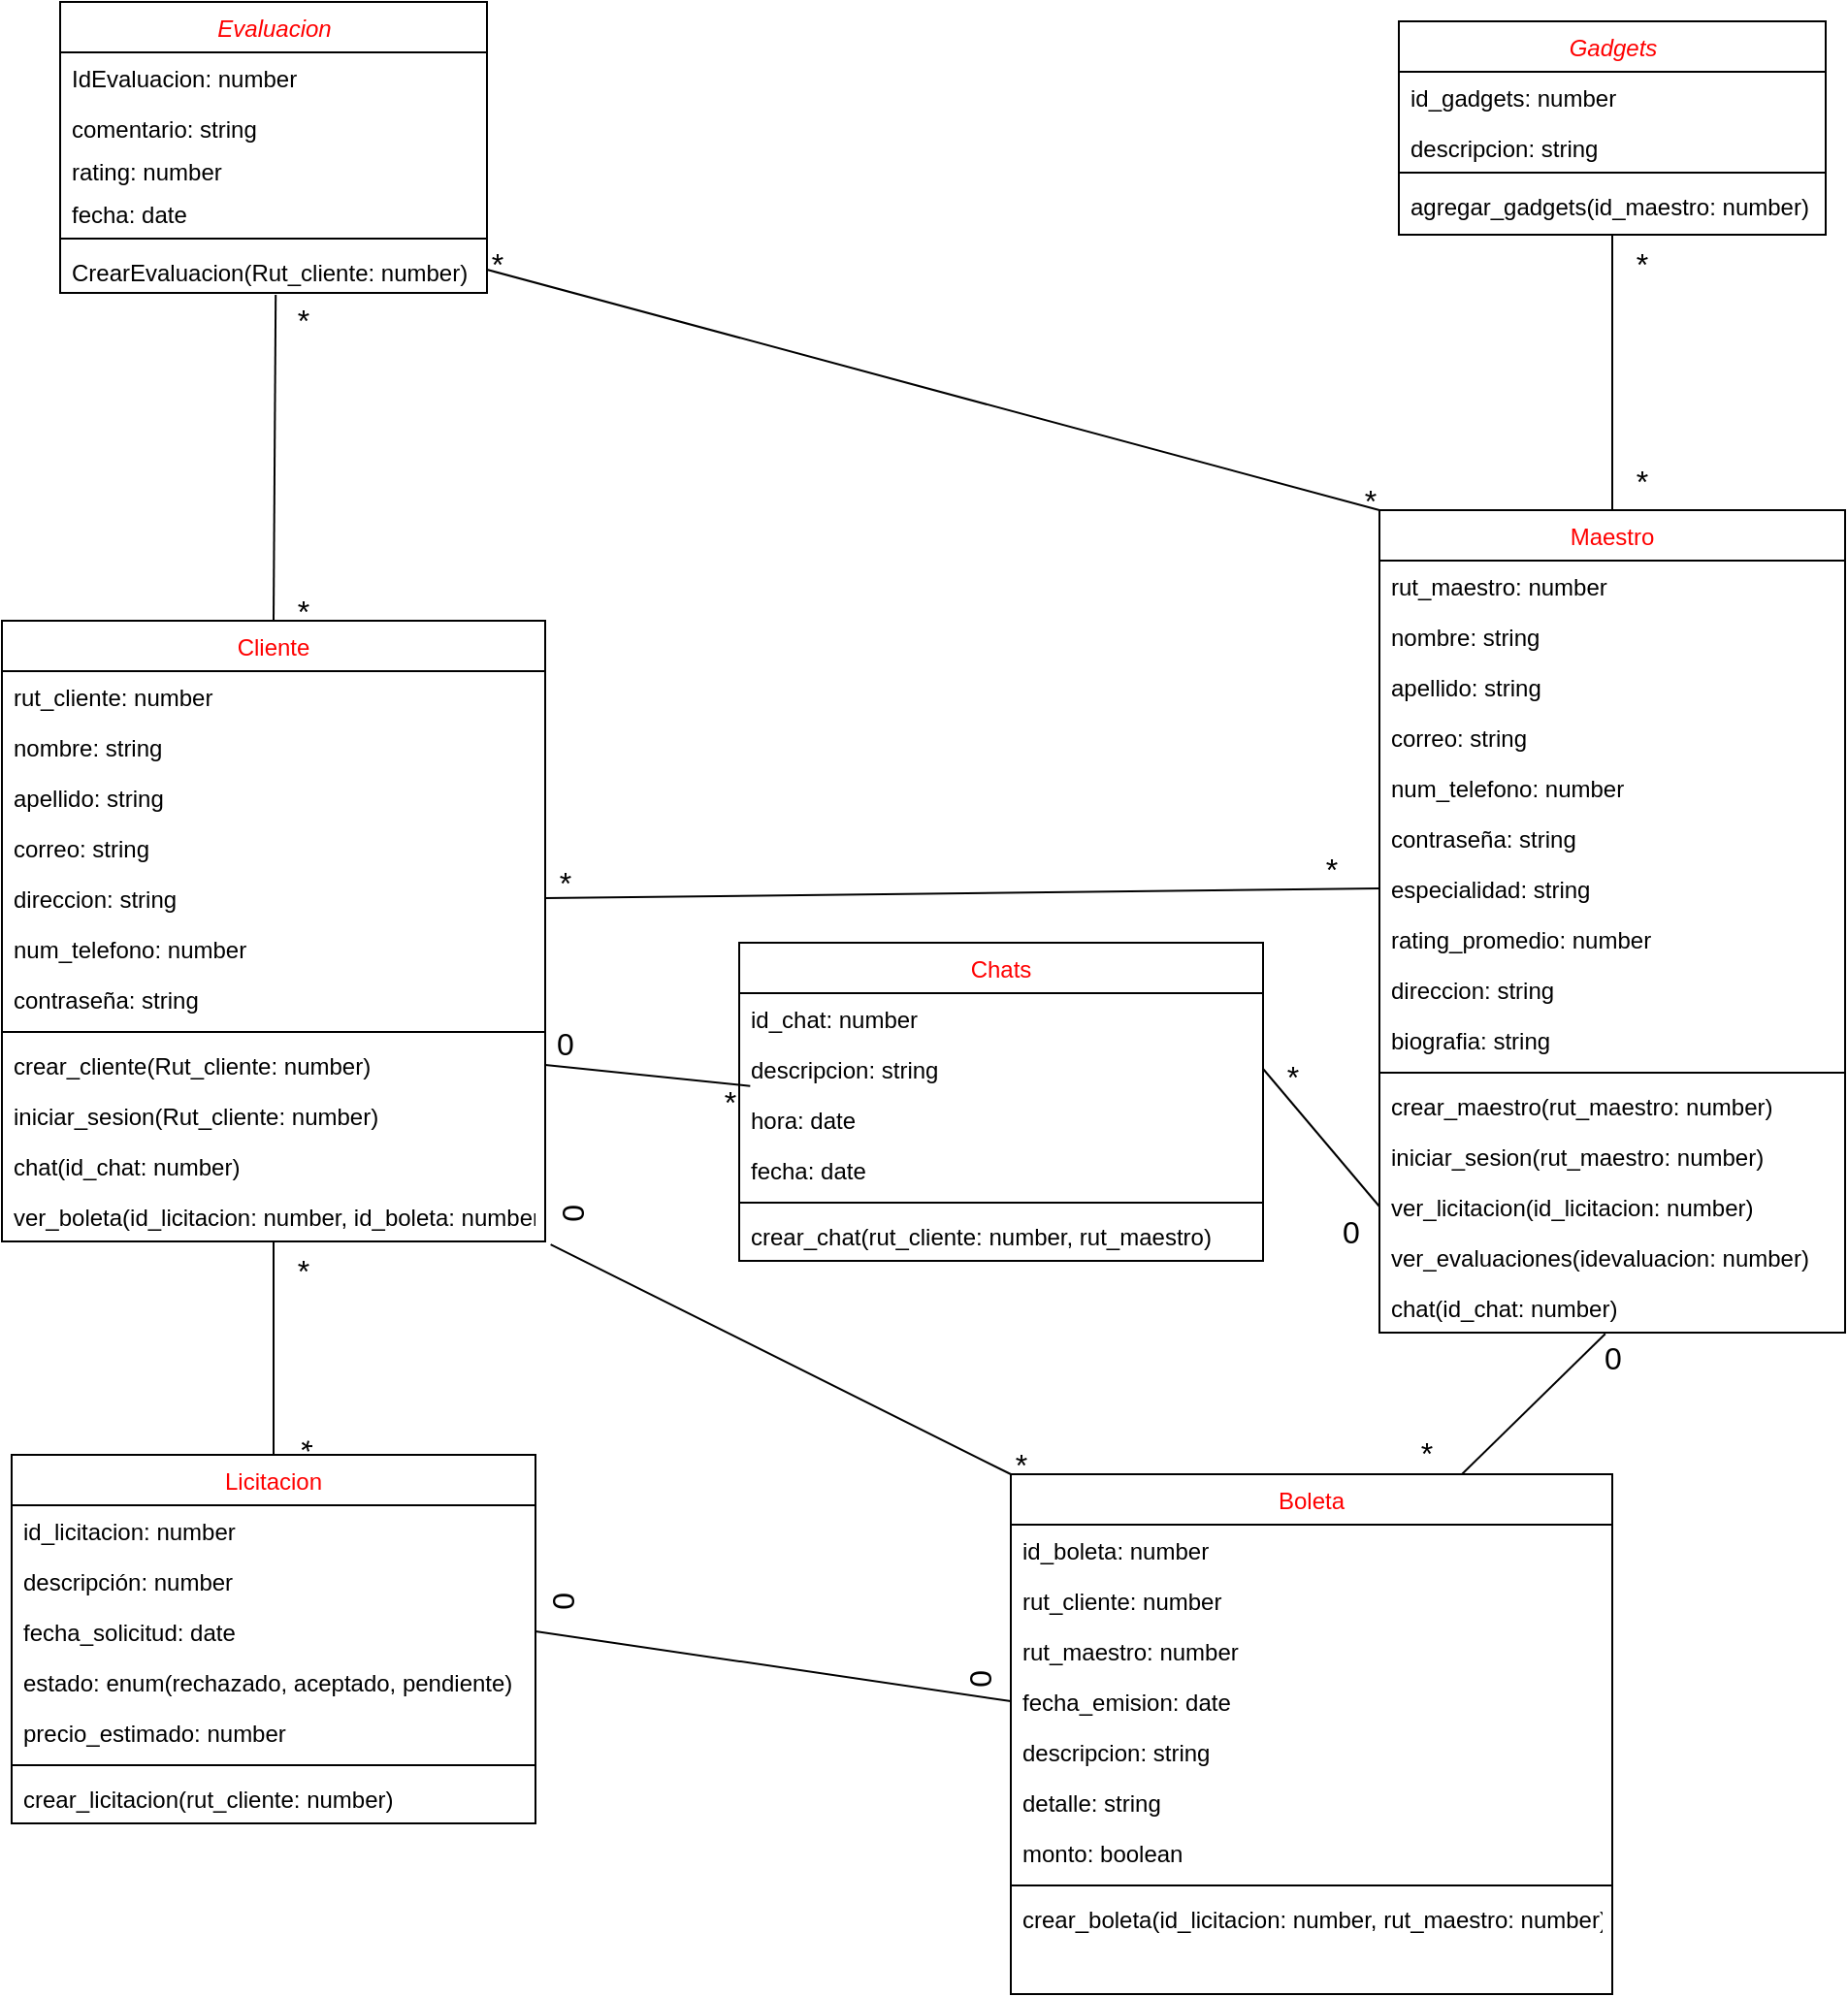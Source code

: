 <mxfile version="21.7.4" type="device">
  <diagram id="C5RBs43oDa-KdzZeNtuy" name="Page-1">
    <mxGraphModel dx="1639" dy="949" grid="1" gridSize="10" guides="1" tooltips="1" connect="1" arrows="1" fold="1" page="1" pageScale="1" pageWidth="827" pageHeight="1169" math="0" shadow="0">
      <root>
        <mxCell id="WIyWlLk6GJQsqaUBKTNV-0" />
        <mxCell id="WIyWlLk6GJQsqaUBKTNV-1" parent="WIyWlLk6GJQsqaUBKTNV-0" />
        <mxCell id="zkfFHV4jXpPFQw0GAbJ--0" value="Evaluacion&lt;br&gt;" style="swimlane;fontStyle=2;align=center;verticalAlign=top;childLayout=stackLayout;horizontal=1;startSize=26;horizontalStack=0;resizeParent=1;resizeLast=0;collapsible=1;marginBottom=0;rounded=0;shadow=0;strokeWidth=1;html=1;fontColor=#ff0000;" parent="WIyWlLk6GJQsqaUBKTNV-1" vertex="1">
          <mxGeometry x="40" y="81" width="220" height="150" as="geometry">
            <mxRectangle x="230" y="140" width="160" height="26" as="alternateBounds" />
          </mxGeometry>
        </mxCell>
        <mxCell id="zkfFHV4jXpPFQw0GAbJ--1" value="IdEvaluacion: number" style="text;align=left;verticalAlign=top;spacingLeft=4;spacingRight=4;overflow=hidden;rotatable=0;points=[[0,0.5],[1,0.5]];portConstraint=eastwest;" parent="zkfFHV4jXpPFQw0GAbJ--0" vertex="1">
          <mxGeometry y="26" width="220" height="26" as="geometry" />
        </mxCell>
        <mxCell id="ThXT2FyjPFN5LzGPzCve-0" value="comentario: string" style="text;align=left;verticalAlign=top;spacingLeft=4;spacingRight=4;overflow=hidden;rotatable=0;points=[[0,0.5],[1,0.5]];portConstraint=eastwest;rounded=0;shadow=0;html=0;" vertex="1" parent="zkfFHV4jXpPFQw0GAbJ--0">
          <mxGeometry y="52" width="220" height="22" as="geometry" />
        </mxCell>
        <mxCell id="ThXT2FyjPFN5LzGPzCve-1" value="rating: number" style="text;align=left;verticalAlign=top;spacingLeft=4;spacingRight=4;overflow=hidden;rotatable=0;points=[[0,0.5],[1,0.5]];portConstraint=eastwest;rounded=0;shadow=0;html=0;" vertex="1" parent="zkfFHV4jXpPFQw0GAbJ--0">
          <mxGeometry y="74" width="220" height="22" as="geometry" />
        </mxCell>
        <mxCell id="ThXT2FyjPFN5LzGPzCve-2" value="fecha: date" style="text;align=left;verticalAlign=top;spacingLeft=4;spacingRight=4;overflow=hidden;rotatable=0;points=[[0,0.5],[1,0.5]];portConstraint=eastwest;rounded=0;shadow=0;html=0;" vertex="1" parent="zkfFHV4jXpPFQw0GAbJ--0">
          <mxGeometry y="96" width="220" height="22" as="geometry" />
        </mxCell>
        <mxCell id="zkfFHV4jXpPFQw0GAbJ--4" value="" style="line;html=1;strokeWidth=1;align=left;verticalAlign=middle;spacingTop=-1;spacingLeft=3;spacingRight=3;rotatable=0;labelPosition=right;points=[];portConstraint=eastwest;" parent="zkfFHV4jXpPFQw0GAbJ--0" vertex="1">
          <mxGeometry y="118" width="220" height="8" as="geometry" />
        </mxCell>
        <mxCell id="zkfFHV4jXpPFQw0GAbJ--5" value="CrearEvaluacion(Rut_cliente: number)" style="text;align=left;verticalAlign=top;spacingLeft=4;spacingRight=4;overflow=hidden;rotatable=0;points=[[0,0.5],[1,0.5]];portConstraint=eastwest;" parent="zkfFHV4jXpPFQw0GAbJ--0" vertex="1">
          <mxGeometry y="126" width="220" height="24" as="geometry" />
        </mxCell>
        <mxCell id="zkfFHV4jXpPFQw0GAbJ--6" value="Cliente" style="swimlane;fontStyle=0;align=center;verticalAlign=top;childLayout=stackLayout;horizontal=1;startSize=26;horizontalStack=0;resizeParent=1;resizeLast=0;collapsible=1;marginBottom=0;rounded=0;shadow=0;strokeWidth=1;fontColor=#ff0000;" parent="WIyWlLk6GJQsqaUBKTNV-1" vertex="1">
          <mxGeometry x="10" y="400" width="280" height="320" as="geometry">
            <mxRectangle x="130" y="380" width="160" height="26" as="alternateBounds" />
          </mxGeometry>
        </mxCell>
        <mxCell id="zkfFHV4jXpPFQw0GAbJ--7" value="rut_cliente: number" style="text;align=left;verticalAlign=top;spacingLeft=4;spacingRight=4;overflow=hidden;rotatable=0;points=[[0,0.5],[1,0.5]];portConstraint=eastwest;" parent="zkfFHV4jXpPFQw0GAbJ--6" vertex="1">
          <mxGeometry y="26" width="280" height="26" as="geometry" />
        </mxCell>
        <mxCell id="zkfFHV4jXpPFQw0GAbJ--8" value="nombre: string" style="text;align=left;verticalAlign=top;spacingLeft=4;spacingRight=4;overflow=hidden;rotatable=0;points=[[0,0.5],[1,0.5]];portConstraint=eastwest;rounded=0;shadow=0;html=0;" parent="zkfFHV4jXpPFQw0GAbJ--6" vertex="1">
          <mxGeometry y="52" width="280" height="26" as="geometry" />
        </mxCell>
        <mxCell id="ThXT2FyjPFN5LzGPzCve-3" value="apellido: string" style="text;align=left;verticalAlign=top;spacingLeft=4;spacingRight=4;overflow=hidden;rotatable=0;points=[[0,0.5],[1,0.5]];portConstraint=eastwest;" vertex="1" parent="zkfFHV4jXpPFQw0GAbJ--6">
          <mxGeometry y="78" width="280" height="26" as="geometry" />
        </mxCell>
        <mxCell id="ThXT2FyjPFN5LzGPzCve-4" value="correo: string" style="text;align=left;verticalAlign=top;spacingLeft=4;spacingRight=4;overflow=hidden;rotatable=0;points=[[0,0.5],[1,0.5]];portConstraint=eastwest;" vertex="1" parent="zkfFHV4jXpPFQw0GAbJ--6">
          <mxGeometry y="104" width="280" height="26" as="geometry" />
        </mxCell>
        <mxCell id="ThXT2FyjPFN5LzGPzCve-5" value="direccion: string" style="text;align=left;verticalAlign=top;spacingLeft=4;spacingRight=4;overflow=hidden;rotatable=0;points=[[0,0.5],[1,0.5]];portConstraint=eastwest;" vertex="1" parent="zkfFHV4jXpPFQw0GAbJ--6">
          <mxGeometry y="130" width="280" height="26" as="geometry" />
        </mxCell>
        <mxCell id="ThXT2FyjPFN5LzGPzCve-7" value="num_telefono: number" style="text;align=left;verticalAlign=top;spacingLeft=4;spacingRight=4;overflow=hidden;rotatable=0;points=[[0,0.5],[1,0.5]];portConstraint=eastwest;" vertex="1" parent="zkfFHV4jXpPFQw0GAbJ--6">
          <mxGeometry y="156" width="280" height="26" as="geometry" />
        </mxCell>
        <mxCell id="ThXT2FyjPFN5LzGPzCve-8" value="contraseña: string" style="text;align=left;verticalAlign=top;spacingLeft=4;spacingRight=4;overflow=hidden;rotatable=0;points=[[0,0.5],[1,0.5]];portConstraint=eastwest;" vertex="1" parent="zkfFHV4jXpPFQw0GAbJ--6">
          <mxGeometry y="182" width="280" height="26" as="geometry" />
        </mxCell>
        <mxCell id="zkfFHV4jXpPFQw0GAbJ--9" value="" style="line;html=1;strokeWidth=1;align=left;verticalAlign=middle;spacingTop=-1;spacingLeft=3;spacingRight=3;rotatable=0;labelPosition=right;points=[];portConstraint=eastwest;" parent="zkfFHV4jXpPFQw0GAbJ--6" vertex="1">
          <mxGeometry y="208" width="280" height="8" as="geometry" />
        </mxCell>
        <mxCell id="zkfFHV4jXpPFQw0GAbJ--10" value="crear_cliente(Rut_cliente: number)" style="text;align=left;verticalAlign=top;spacingLeft=4;spacingRight=4;overflow=hidden;rotatable=0;points=[[0,0.5],[1,0.5]];portConstraint=eastwest;fontStyle=0" parent="zkfFHV4jXpPFQw0GAbJ--6" vertex="1">
          <mxGeometry y="216" width="280" height="26" as="geometry" />
        </mxCell>
        <mxCell id="ThXT2FyjPFN5LzGPzCve-9" value="iniciar_sesion(Rut_cliente: number)" style="text;align=left;verticalAlign=top;spacingLeft=4;spacingRight=4;overflow=hidden;rotatable=0;points=[[0,0.5],[1,0.5]];portConstraint=eastwest;fontStyle=0" vertex="1" parent="zkfFHV4jXpPFQw0GAbJ--6">
          <mxGeometry y="242" width="280" height="26" as="geometry" />
        </mxCell>
        <mxCell id="ThXT2FyjPFN5LzGPzCve-55" value="chat(id_chat: number)" style="text;align=left;verticalAlign=top;spacingLeft=4;spacingRight=4;overflow=hidden;rotatable=0;points=[[0,0.5],[1,0.5]];portConstraint=eastwest;fontStyle=0" vertex="1" parent="zkfFHV4jXpPFQw0GAbJ--6">
          <mxGeometry y="268" width="280" height="26" as="geometry" />
        </mxCell>
        <mxCell id="ThXT2FyjPFN5LzGPzCve-140" value="ver_boleta(id_licitacion: number, id_boleta: number)" style="text;align=left;verticalAlign=top;spacingLeft=4;spacingRight=4;overflow=hidden;rotatable=0;points=[[0,0.5],[1,0.5]];portConstraint=eastwest;" vertex="1" parent="zkfFHV4jXpPFQw0GAbJ--6">
          <mxGeometry y="294" width="280" height="26" as="geometry" />
        </mxCell>
        <mxCell id="zkfFHV4jXpPFQw0GAbJ--13" value="Licitacion" style="swimlane;fontStyle=0;align=center;verticalAlign=top;childLayout=stackLayout;horizontal=1;startSize=26;horizontalStack=0;resizeParent=1;resizeLast=0;collapsible=1;marginBottom=0;rounded=0;shadow=0;strokeWidth=1;fontColor=#ff0000;" parent="WIyWlLk6GJQsqaUBKTNV-1" vertex="1">
          <mxGeometry x="15" y="830" width="270" height="190" as="geometry">
            <mxRectangle x="340" y="380" width="170" height="26" as="alternateBounds" />
          </mxGeometry>
        </mxCell>
        <mxCell id="zkfFHV4jXpPFQw0GAbJ--14" value="id_licitacion: number" style="text;align=left;verticalAlign=top;spacingLeft=4;spacingRight=4;overflow=hidden;rotatable=0;points=[[0,0.5],[1,0.5]];portConstraint=eastwest;" parent="zkfFHV4jXpPFQw0GAbJ--13" vertex="1">
          <mxGeometry y="26" width="270" height="26" as="geometry" />
        </mxCell>
        <mxCell id="ThXT2FyjPFN5LzGPzCve-31" value="descripción: number" style="text;align=left;verticalAlign=top;spacingLeft=4;spacingRight=4;overflow=hidden;rotatable=0;points=[[0,0.5],[1,0.5]];portConstraint=eastwest;" vertex="1" parent="zkfFHV4jXpPFQw0GAbJ--13">
          <mxGeometry y="52" width="270" height="26" as="geometry" />
        </mxCell>
        <mxCell id="ThXT2FyjPFN5LzGPzCve-32" value="fecha_solicitud: date" style="text;align=left;verticalAlign=top;spacingLeft=4;spacingRight=4;overflow=hidden;rotatable=0;points=[[0,0.5],[1,0.5]];portConstraint=eastwest;" vertex="1" parent="zkfFHV4jXpPFQw0GAbJ--13">
          <mxGeometry y="78" width="270" height="26" as="geometry" />
        </mxCell>
        <mxCell id="ThXT2FyjPFN5LzGPzCve-33" value="estado: enum(rechazado, aceptado, pendiente)" style="text;align=left;verticalAlign=top;spacingLeft=4;spacingRight=4;overflow=hidden;rotatable=0;points=[[0,0.5],[1,0.5]];portConstraint=eastwest;" vertex="1" parent="zkfFHV4jXpPFQw0GAbJ--13">
          <mxGeometry y="104" width="270" height="26" as="geometry" />
        </mxCell>
        <mxCell id="ThXT2FyjPFN5LzGPzCve-34" value="precio_estimado: number" style="text;align=left;verticalAlign=top;spacingLeft=4;spacingRight=4;overflow=hidden;rotatable=0;points=[[0,0.5],[1,0.5]];portConstraint=eastwest;" vertex="1" parent="zkfFHV4jXpPFQw0GAbJ--13">
          <mxGeometry y="130" width="270" height="26" as="geometry" />
        </mxCell>
        <mxCell id="zkfFHV4jXpPFQw0GAbJ--15" value="" style="line;html=1;strokeWidth=1;align=left;verticalAlign=middle;spacingTop=-1;spacingLeft=3;spacingRight=3;rotatable=0;labelPosition=right;points=[];portConstraint=eastwest;" parent="zkfFHV4jXpPFQw0GAbJ--13" vertex="1">
          <mxGeometry y="156" width="270" height="8" as="geometry" />
        </mxCell>
        <mxCell id="ThXT2FyjPFN5LzGPzCve-35" value="crear_licitacion(rut_cliente: number)" style="text;align=left;verticalAlign=top;spacingLeft=4;spacingRight=4;overflow=hidden;rotatable=0;points=[[0,0.5],[1,0.5]];portConstraint=eastwest;" vertex="1" parent="zkfFHV4jXpPFQw0GAbJ--13">
          <mxGeometry y="164" width="270" height="26" as="geometry" />
        </mxCell>
        <mxCell id="zkfFHV4jXpPFQw0GAbJ--17" value="Maestro" style="swimlane;fontStyle=0;align=center;verticalAlign=top;childLayout=stackLayout;horizontal=1;startSize=26;horizontalStack=0;resizeParent=1;resizeLast=0;collapsible=1;marginBottom=0;rounded=0;shadow=0;strokeWidth=1;fontColor=#ff0000;" parent="WIyWlLk6GJQsqaUBKTNV-1" vertex="1">
          <mxGeometry x="720" y="343" width="240" height="424" as="geometry">
            <mxRectangle x="550" y="140" width="160" height="26" as="alternateBounds" />
          </mxGeometry>
        </mxCell>
        <mxCell id="zkfFHV4jXpPFQw0GAbJ--18" value="rut_maestro: number" style="text;align=left;verticalAlign=top;spacingLeft=4;spacingRight=4;overflow=hidden;rotatable=0;points=[[0,0.5],[1,0.5]];portConstraint=eastwest;" parent="zkfFHV4jXpPFQw0GAbJ--17" vertex="1">
          <mxGeometry y="26" width="240" height="26" as="geometry" />
        </mxCell>
        <mxCell id="zkfFHV4jXpPFQw0GAbJ--19" value="nombre: string" style="text;align=left;verticalAlign=top;spacingLeft=4;spacingRight=4;overflow=hidden;rotatable=0;points=[[0,0.5],[1,0.5]];portConstraint=eastwest;rounded=0;shadow=0;html=0;" parent="zkfFHV4jXpPFQw0GAbJ--17" vertex="1">
          <mxGeometry y="52" width="240" height="26" as="geometry" />
        </mxCell>
        <mxCell id="zkfFHV4jXpPFQw0GAbJ--20" value="apellido: string" style="text;align=left;verticalAlign=top;spacingLeft=4;spacingRight=4;overflow=hidden;rotatable=0;points=[[0,0.5],[1,0.5]];portConstraint=eastwest;rounded=0;shadow=0;html=0;" parent="zkfFHV4jXpPFQw0GAbJ--17" vertex="1">
          <mxGeometry y="78" width="240" height="26" as="geometry" />
        </mxCell>
        <mxCell id="zkfFHV4jXpPFQw0GAbJ--21" value="correo: string" style="text;align=left;verticalAlign=top;spacingLeft=4;spacingRight=4;overflow=hidden;rotatable=0;points=[[0,0.5],[1,0.5]];portConstraint=eastwest;rounded=0;shadow=0;html=0;" parent="zkfFHV4jXpPFQw0GAbJ--17" vertex="1">
          <mxGeometry y="104" width="240" height="26" as="geometry" />
        </mxCell>
        <mxCell id="zkfFHV4jXpPFQw0GAbJ--22" value="num_telefono: number" style="text;align=left;verticalAlign=top;spacingLeft=4;spacingRight=4;overflow=hidden;rotatable=0;points=[[0,0.5],[1,0.5]];portConstraint=eastwest;rounded=0;shadow=0;html=0;" parent="zkfFHV4jXpPFQw0GAbJ--17" vertex="1">
          <mxGeometry y="130" width="240" height="26" as="geometry" />
        </mxCell>
        <mxCell id="ThXT2FyjPFN5LzGPzCve-47" value="contraseña: string" style="text;align=left;verticalAlign=top;spacingLeft=4;spacingRight=4;overflow=hidden;rotatable=0;points=[[0,0.5],[1,0.5]];portConstraint=eastwest;rounded=0;shadow=0;html=0;" vertex="1" parent="zkfFHV4jXpPFQw0GAbJ--17">
          <mxGeometry y="156" width="240" height="26" as="geometry" />
        </mxCell>
        <mxCell id="ThXT2FyjPFN5LzGPzCve-49" value="especialidad: string" style="text;align=left;verticalAlign=top;spacingLeft=4;spacingRight=4;overflow=hidden;rotatable=0;points=[[0,0.5],[1,0.5]];portConstraint=eastwest;rounded=0;shadow=0;html=0;" vertex="1" parent="zkfFHV4jXpPFQw0GAbJ--17">
          <mxGeometry y="182" width="240" height="26" as="geometry" />
        </mxCell>
        <mxCell id="ThXT2FyjPFN5LzGPzCve-51" value="rating_promedio: number" style="text;align=left;verticalAlign=top;spacingLeft=4;spacingRight=4;overflow=hidden;rotatable=0;points=[[0,0.5],[1,0.5]];portConstraint=eastwest;rounded=0;shadow=0;html=0;" vertex="1" parent="zkfFHV4jXpPFQw0GAbJ--17">
          <mxGeometry y="208" width="240" height="26" as="geometry" />
        </mxCell>
        <mxCell id="ThXT2FyjPFN5LzGPzCve-139" value="direccion: string" style="text;align=left;verticalAlign=top;spacingLeft=4;spacingRight=4;overflow=hidden;rotatable=0;points=[[0,0.5],[1,0.5]];portConstraint=eastwest;rounded=0;shadow=0;html=0;" vertex="1" parent="zkfFHV4jXpPFQw0GAbJ--17">
          <mxGeometry y="234" width="240" height="26" as="geometry" />
        </mxCell>
        <mxCell id="ThXT2FyjPFN5LzGPzCve-48" value="biografia: string" style="text;align=left;verticalAlign=top;spacingLeft=4;spacingRight=4;overflow=hidden;rotatable=0;points=[[0,0.5],[1,0.5]];portConstraint=eastwest;rounded=0;shadow=0;html=0;" vertex="1" parent="zkfFHV4jXpPFQw0GAbJ--17">
          <mxGeometry y="260" width="240" height="26" as="geometry" />
        </mxCell>
        <mxCell id="zkfFHV4jXpPFQw0GAbJ--23" value="" style="line;html=1;strokeWidth=1;align=left;verticalAlign=middle;spacingTop=-1;spacingLeft=3;spacingRight=3;rotatable=0;labelPosition=right;points=[];portConstraint=eastwest;" parent="zkfFHV4jXpPFQw0GAbJ--17" vertex="1">
          <mxGeometry y="286" width="240" height="8" as="geometry" />
        </mxCell>
        <mxCell id="zkfFHV4jXpPFQw0GAbJ--24" value="crear_maestro(rut_maestro: number)" style="text;align=left;verticalAlign=top;spacingLeft=4;spacingRight=4;overflow=hidden;rotatable=0;points=[[0,0.5],[1,0.5]];portConstraint=eastwest;" parent="zkfFHV4jXpPFQw0GAbJ--17" vertex="1">
          <mxGeometry y="294" width="240" height="26" as="geometry" />
        </mxCell>
        <mxCell id="ThXT2FyjPFN5LzGPzCve-52" value="iniciar_sesion(rut_maestro: number)" style="text;align=left;verticalAlign=top;spacingLeft=4;spacingRight=4;overflow=hidden;rotatable=0;points=[[0,0.5],[1,0.5]];portConstraint=eastwest;" vertex="1" parent="zkfFHV4jXpPFQw0GAbJ--17">
          <mxGeometry y="320" width="240" height="26" as="geometry" />
        </mxCell>
        <mxCell id="zkfFHV4jXpPFQw0GAbJ--25" value="ver_licitacion(id_licitacion: number)" style="text;align=left;verticalAlign=top;spacingLeft=4;spacingRight=4;overflow=hidden;rotatable=0;points=[[0,0.5],[1,0.5]];portConstraint=eastwest;" parent="zkfFHV4jXpPFQw0GAbJ--17" vertex="1">
          <mxGeometry y="346" width="240" height="26" as="geometry" />
        </mxCell>
        <mxCell id="ThXT2FyjPFN5LzGPzCve-53" value="ver_evaluaciones(idevaluacion: number)" style="text;align=left;verticalAlign=top;spacingLeft=4;spacingRight=4;overflow=hidden;rotatable=0;points=[[0,0.5],[1,0.5]];portConstraint=eastwest;" vertex="1" parent="zkfFHV4jXpPFQw0GAbJ--17">
          <mxGeometry y="372" width="240" height="26" as="geometry" />
        </mxCell>
        <mxCell id="ThXT2FyjPFN5LzGPzCve-54" value="chat(id_chat: number)" style="text;align=left;verticalAlign=top;spacingLeft=4;spacingRight=4;overflow=hidden;rotatable=0;points=[[0,0.5],[1,0.5]];portConstraint=eastwest;" vertex="1" parent="zkfFHV4jXpPFQw0GAbJ--17">
          <mxGeometry y="398" width="240" height="26" as="geometry" />
        </mxCell>
        <mxCell id="ThXT2FyjPFN5LzGPzCve-40" value="" style="endArrow=none;html=1;rounded=0;fontSize=12;startSize=8;endSize=8;curved=1;exitX=0.5;exitY=0;exitDx=0;exitDy=0;entryX=0.5;entryY=1;entryDx=0;entryDy=0;" edge="1" parent="WIyWlLk6GJQsqaUBKTNV-1" source="zkfFHV4jXpPFQw0GAbJ--13" target="zkfFHV4jXpPFQw0GAbJ--6">
          <mxGeometry relative="1" as="geometry">
            <mxPoint x="300" y="540" as="sourcePoint" />
            <mxPoint x="460" y="540" as="targetPoint" />
          </mxGeometry>
        </mxCell>
        <mxCell id="ThXT2FyjPFN5LzGPzCve-142" value="" style="edgeStyle=none;curved=1;rounded=0;orthogonalLoop=1;jettySize=auto;html=1;fontSize=12;startSize=8;endSize=8;" edge="1" parent="WIyWlLk6GJQsqaUBKTNV-1" source="ThXT2FyjPFN5LzGPzCve-41" target="ThXT2FyjPFN5LzGPzCve-140">
          <mxGeometry relative="1" as="geometry" />
        </mxCell>
        <mxCell id="ThXT2FyjPFN5LzGPzCve-41" value="*" style="text;html=1;align=center;verticalAlign=middle;resizable=0;points=[];autosize=1;strokeColor=none;fillColor=none;fontSize=16;" vertex="1" parent="WIyWlLk6GJQsqaUBKTNV-1">
          <mxGeometry x="150" y="720" width="30" height="30" as="geometry" />
        </mxCell>
        <mxCell id="ThXT2FyjPFN5LzGPzCve-43" value="*" style="text;html=1;align=center;verticalAlign=middle;resizable=0;points=[];autosize=1;strokeColor=none;fillColor=none;fontSize=16;rotation=90;" vertex="1" parent="WIyWlLk6GJQsqaUBKTNV-1">
          <mxGeometry x="150" y="810" width="30" height="30" as="geometry" />
        </mxCell>
        <mxCell id="ThXT2FyjPFN5LzGPzCve-44" value="" style="endArrow=none;html=1;rounded=0;fontSize=12;startSize=8;endSize=8;curved=1;exitX=0.505;exitY=1.042;exitDx=0;exitDy=0;entryX=0.5;entryY=0;entryDx=0;entryDy=0;exitPerimeter=0;" edge="1" parent="WIyWlLk6GJQsqaUBKTNV-1" source="zkfFHV4jXpPFQw0GAbJ--5" target="zkfFHV4jXpPFQw0GAbJ--6">
          <mxGeometry relative="1" as="geometry">
            <mxPoint x="175" y="820" as="sourcePoint" />
            <mxPoint x="161" y="678" as="targetPoint" />
          </mxGeometry>
        </mxCell>
        <mxCell id="ThXT2FyjPFN5LzGPzCve-45" value="*" style="text;html=1;align=center;verticalAlign=middle;resizable=0;points=[];autosize=1;strokeColor=none;fillColor=none;fontSize=16;" vertex="1" parent="WIyWlLk6GJQsqaUBKTNV-1">
          <mxGeometry x="150" y="380" width="30" height="30" as="geometry" />
        </mxCell>
        <mxCell id="ThXT2FyjPFN5LzGPzCve-46" value="*" style="text;html=1;align=center;verticalAlign=middle;resizable=0;points=[];autosize=1;strokeColor=none;fillColor=none;fontSize=16;" vertex="1" parent="WIyWlLk6GJQsqaUBKTNV-1">
          <mxGeometry x="150" y="230" width="30" height="30" as="geometry" />
        </mxCell>
        <mxCell id="ThXT2FyjPFN5LzGPzCve-86" value="Chats" style="swimlane;fontStyle=0;align=center;verticalAlign=top;childLayout=stackLayout;horizontal=1;startSize=26;horizontalStack=0;resizeParent=1;resizeLast=0;collapsible=1;marginBottom=0;rounded=0;shadow=0;strokeWidth=1;fontColor=#ff0000;" vertex="1" parent="WIyWlLk6GJQsqaUBKTNV-1">
          <mxGeometry x="390" y="566" width="270" height="164" as="geometry">
            <mxRectangle x="340" y="380" width="170" height="26" as="alternateBounds" />
          </mxGeometry>
        </mxCell>
        <mxCell id="ThXT2FyjPFN5LzGPzCve-87" value="id_chat: number" style="text;align=left;verticalAlign=top;spacingLeft=4;spacingRight=4;overflow=hidden;rotatable=0;points=[[0,0.5],[1,0.5]];portConstraint=eastwest;" vertex="1" parent="ThXT2FyjPFN5LzGPzCve-86">
          <mxGeometry y="26" width="270" height="26" as="geometry" />
        </mxCell>
        <mxCell id="ThXT2FyjPFN5LzGPzCve-88" value="descripcion: string" style="text;align=left;verticalAlign=top;spacingLeft=4;spacingRight=4;overflow=hidden;rotatable=0;points=[[0,0.5],[1,0.5]];portConstraint=eastwest;" vertex="1" parent="ThXT2FyjPFN5LzGPzCve-86">
          <mxGeometry y="52" width="270" height="26" as="geometry" />
        </mxCell>
        <mxCell id="ThXT2FyjPFN5LzGPzCve-89" value="hora: date" style="text;align=left;verticalAlign=top;spacingLeft=4;spacingRight=4;overflow=hidden;rotatable=0;points=[[0,0.5],[1,0.5]];portConstraint=eastwest;" vertex="1" parent="ThXT2FyjPFN5LzGPzCve-86">
          <mxGeometry y="78" width="270" height="26" as="geometry" />
        </mxCell>
        <mxCell id="ThXT2FyjPFN5LzGPzCve-90" value="fecha: date" style="text;align=left;verticalAlign=top;spacingLeft=4;spacingRight=4;overflow=hidden;rotatable=0;points=[[0,0.5],[1,0.5]];portConstraint=eastwest;" vertex="1" parent="ThXT2FyjPFN5LzGPzCve-86">
          <mxGeometry y="104" width="270" height="26" as="geometry" />
        </mxCell>
        <mxCell id="ThXT2FyjPFN5LzGPzCve-92" value="" style="line;html=1;strokeWidth=1;align=left;verticalAlign=middle;spacingTop=-1;spacingLeft=3;spacingRight=3;rotatable=0;labelPosition=right;points=[];portConstraint=eastwest;" vertex="1" parent="ThXT2FyjPFN5LzGPzCve-86">
          <mxGeometry y="130" width="270" height="8" as="geometry" />
        </mxCell>
        <mxCell id="ThXT2FyjPFN5LzGPzCve-93" value="crear_chat(rut_cliente: number, rut_maestro)" style="text;align=left;verticalAlign=top;spacingLeft=4;spacingRight=4;overflow=hidden;rotatable=0;points=[[0,0.5],[1,0.5]];portConstraint=eastwest;" vertex="1" parent="ThXT2FyjPFN5LzGPzCve-86">
          <mxGeometry y="138" width="270" height="26" as="geometry" />
        </mxCell>
        <mxCell id="ThXT2FyjPFN5LzGPzCve-97" value="" style="endArrow=none;html=1;rounded=0;fontSize=12;startSize=8;endSize=8;curved=1;exitX=1;exitY=0.5;exitDx=0;exitDy=0;entryX=0.021;entryY=-0.159;entryDx=0;entryDy=0;entryPerimeter=0;" edge="1" parent="WIyWlLk6GJQsqaUBKTNV-1" source="zkfFHV4jXpPFQw0GAbJ--10" target="ThXT2FyjPFN5LzGPzCve-89">
          <mxGeometry width="50" height="50" relative="1" as="geometry">
            <mxPoint x="340" y="650" as="sourcePoint" />
            <mxPoint x="390" y="600" as="targetPoint" />
          </mxGeometry>
        </mxCell>
        <mxCell id="ThXT2FyjPFN5LzGPzCve-98" value="0" style="text;html=1;align=center;verticalAlign=middle;resizable=0;points=[];autosize=1;strokeColor=none;fillColor=none;fontSize=16;" vertex="1" parent="WIyWlLk6GJQsqaUBKTNV-1">
          <mxGeometry x="285" y="603" width="30" height="30" as="geometry" />
        </mxCell>
        <mxCell id="ThXT2FyjPFN5LzGPzCve-99" value="*" style="text;html=1;align=center;verticalAlign=middle;resizable=0;points=[];autosize=1;strokeColor=none;fillColor=none;fontSize=16;" vertex="1" parent="WIyWlLk6GJQsqaUBKTNV-1">
          <mxGeometry x="370" y="633" width="30" height="30" as="geometry" />
        </mxCell>
        <mxCell id="ThXT2FyjPFN5LzGPzCve-100" value="" style="endArrow=none;html=1;rounded=0;fontSize=12;startSize=8;endSize=8;curved=1;exitX=1;exitY=0.5;exitDx=0;exitDy=0;entryX=0;entryY=0.5;entryDx=0;entryDy=0;" edge="1" parent="WIyWlLk6GJQsqaUBKTNV-1" source="ThXT2FyjPFN5LzGPzCve-5" target="ThXT2FyjPFN5LzGPzCve-49">
          <mxGeometry width="50" height="50" relative="1" as="geometry">
            <mxPoint x="410" y="600" as="sourcePoint" />
            <mxPoint x="460" y="550" as="targetPoint" />
          </mxGeometry>
        </mxCell>
        <mxCell id="ThXT2FyjPFN5LzGPzCve-101" value="*" style="text;html=1;align=center;verticalAlign=middle;resizable=0;points=[];autosize=1;strokeColor=none;fillColor=none;fontSize=16;" vertex="1" parent="WIyWlLk6GJQsqaUBKTNV-1">
          <mxGeometry x="285" y="520" width="30" height="30" as="geometry" />
        </mxCell>
        <mxCell id="ThXT2FyjPFN5LzGPzCve-102" value="*" style="text;html=1;align=center;verticalAlign=middle;resizable=0;points=[];autosize=1;strokeColor=none;fillColor=none;fontSize=16;" vertex="1" parent="WIyWlLk6GJQsqaUBKTNV-1">
          <mxGeometry x="680" y="513" width="30" height="30" as="geometry" />
        </mxCell>
        <mxCell id="ThXT2FyjPFN5LzGPzCve-104" value="*" style="text;html=1;align=center;verticalAlign=middle;resizable=0;points=[];autosize=1;strokeColor=none;fillColor=none;fontSize=16;" vertex="1" parent="WIyWlLk6GJQsqaUBKTNV-1">
          <mxGeometry x="660" y="620" width="30" height="30" as="geometry" />
        </mxCell>
        <mxCell id="ThXT2FyjPFN5LzGPzCve-106" value="Gadgets" style="swimlane;fontStyle=2;align=center;verticalAlign=top;childLayout=stackLayout;horizontal=1;startSize=26;horizontalStack=0;resizeParent=1;resizeLast=0;collapsible=1;marginBottom=0;rounded=0;shadow=0;strokeWidth=1;html=1;fontColor=#ff0000;" vertex="1" parent="WIyWlLk6GJQsqaUBKTNV-1">
          <mxGeometry x="730" y="91" width="220" height="110" as="geometry">
            <mxRectangle x="230" y="140" width="160" height="26" as="alternateBounds" />
          </mxGeometry>
        </mxCell>
        <mxCell id="ThXT2FyjPFN5LzGPzCve-107" value="id_gadgets: number" style="text;align=left;verticalAlign=top;spacingLeft=4;spacingRight=4;overflow=hidden;rotatable=0;points=[[0,0.5],[1,0.5]];portConstraint=eastwest;" vertex="1" parent="ThXT2FyjPFN5LzGPzCve-106">
          <mxGeometry y="26" width="220" height="26" as="geometry" />
        </mxCell>
        <mxCell id="ThXT2FyjPFN5LzGPzCve-108" value="descripcion: string" style="text;align=left;verticalAlign=top;spacingLeft=4;spacingRight=4;overflow=hidden;rotatable=0;points=[[0,0.5],[1,0.5]];portConstraint=eastwest;rounded=0;shadow=0;html=0;" vertex="1" parent="ThXT2FyjPFN5LzGPzCve-106">
          <mxGeometry y="52" width="220" height="22" as="geometry" />
        </mxCell>
        <mxCell id="ThXT2FyjPFN5LzGPzCve-111" value="" style="line;html=1;strokeWidth=1;align=left;verticalAlign=middle;spacingTop=-1;spacingLeft=3;spacingRight=3;rotatable=0;labelPosition=right;points=[];portConstraint=eastwest;" vertex="1" parent="ThXT2FyjPFN5LzGPzCve-106">
          <mxGeometry y="74" width="220" height="8" as="geometry" />
        </mxCell>
        <mxCell id="ThXT2FyjPFN5LzGPzCve-112" value="agregar_gadgets(id_maestro: number)" style="text;align=left;verticalAlign=top;spacingLeft=4;spacingRight=4;overflow=hidden;rotatable=0;points=[[0,0.5],[1,0.5]];portConstraint=eastwest;" vertex="1" parent="ThXT2FyjPFN5LzGPzCve-106">
          <mxGeometry y="82" width="220" height="24" as="geometry" />
        </mxCell>
        <mxCell id="ThXT2FyjPFN5LzGPzCve-113" style="edgeStyle=none;curved=1;rounded=0;orthogonalLoop=1;jettySize=auto;html=1;exitX=0.75;exitY=0;exitDx=0;exitDy=0;fontSize=12;startSize=8;endSize=8;" edge="1" parent="WIyWlLk6GJQsqaUBKTNV-1" source="ThXT2FyjPFN5LzGPzCve-106" target="ThXT2FyjPFN5LzGPzCve-106">
          <mxGeometry relative="1" as="geometry" />
        </mxCell>
        <mxCell id="ThXT2FyjPFN5LzGPzCve-114" value="" style="endArrow=none;html=1;rounded=0;fontSize=12;startSize=8;endSize=8;curved=1;exitX=0.5;exitY=0;exitDx=0;exitDy=0;entryX=0.5;entryY=1.179;entryDx=0;entryDy=0;entryPerimeter=0;" edge="1" parent="WIyWlLk6GJQsqaUBKTNV-1" source="zkfFHV4jXpPFQw0GAbJ--17" target="ThXT2FyjPFN5LzGPzCve-112">
          <mxGeometry width="50" height="50" relative="1" as="geometry">
            <mxPoint x="260" y="553" as="sourcePoint" />
            <mxPoint x="490" y="545" as="targetPoint" />
          </mxGeometry>
        </mxCell>
        <mxCell id="ThXT2FyjPFN5LzGPzCve-115" value="*" style="text;html=1;align=center;verticalAlign=middle;resizable=0;points=[];autosize=1;strokeColor=none;fillColor=none;fontSize=16;" vertex="1" parent="WIyWlLk6GJQsqaUBKTNV-1">
          <mxGeometry x="840" y="201" width="30" height="30" as="geometry" />
        </mxCell>
        <mxCell id="ThXT2FyjPFN5LzGPzCve-116" value="*" style="text;html=1;align=center;verticalAlign=middle;resizable=0;points=[];autosize=1;strokeColor=none;fillColor=none;fontSize=16;" vertex="1" parent="WIyWlLk6GJQsqaUBKTNV-1">
          <mxGeometry x="840" y="313" width="30" height="30" as="geometry" />
        </mxCell>
        <mxCell id="ThXT2FyjPFN5LzGPzCve-117" value="" style="endArrow=none;html=1;rounded=0;fontSize=12;startSize=8;endSize=8;curved=1;exitX=1;exitY=0.5;exitDx=0;exitDy=0;entryX=0;entryY=0;entryDx=0;entryDy=0;" edge="1" parent="WIyWlLk6GJQsqaUBKTNV-1" source="zkfFHV4jXpPFQw0GAbJ--5" target="zkfFHV4jXpPFQw0GAbJ--17">
          <mxGeometry relative="1" as="geometry">
            <mxPoint x="161" y="242" as="sourcePoint" />
            <mxPoint x="160" y="410" as="targetPoint" />
          </mxGeometry>
        </mxCell>
        <mxCell id="ThXT2FyjPFN5LzGPzCve-118" value="*" style="text;html=1;align=center;verticalAlign=middle;resizable=0;points=[];autosize=1;strokeColor=none;fillColor=none;fontSize=16;" vertex="1" parent="WIyWlLk6GJQsqaUBKTNV-1">
          <mxGeometry x="250" y="201" width="30" height="30" as="geometry" />
        </mxCell>
        <mxCell id="ThXT2FyjPFN5LzGPzCve-119" value="*" style="text;html=1;align=center;verticalAlign=middle;resizable=0;points=[];autosize=1;strokeColor=none;fillColor=none;fontSize=16;" vertex="1" parent="WIyWlLk6GJQsqaUBKTNV-1">
          <mxGeometry x="700" y="323" width="30" height="30" as="geometry" />
        </mxCell>
        <mxCell id="ThXT2FyjPFN5LzGPzCve-120" value="" style="endArrow=none;html=1;rounded=0;fontSize=12;startSize=8;endSize=8;curved=1;exitX=1;exitY=0.5;exitDx=0;exitDy=0;entryX=0;entryY=0.5;entryDx=0;entryDy=0;" edge="1" parent="WIyWlLk6GJQsqaUBKTNV-1" source="ThXT2FyjPFN5LzGPzCve-88" target="zkfFHV4jXpPFQw0GAbJ--25">
          <mxGeometry width="50" height="50" relative="1" as="geometry">
            <mxPoint x="640" y="655" as="sourcePoint" />
            <mxPoint x="721" y="666" as="targetPoint" />
          </mxGeometry>
        </mxCell>
        <mxCell id="ThXT2FyjPFN5LzGPzCve-105" value="0" style="text;html=1;align=center;verticalAlign=middle;resizable=0;points=[];autosize=1;strokeColor=none;fillColor=none;fontSize=16;" vertex="1" parent="WIyWlLk6GJQsqaUBKTNV-1">
          <mxGeometry x="690" y="700" width="30" height="30" as="geometry" />
        </mxCell>
        <mxCell id="ThXT2FyjPFN5LzGPzCve-121" value="Boleta" style="swimlane;fontStyle=0;align=center;verticalAlign=top;childLayout=stackLayout;horizontal=1;startSize=26;horizontalStack=0;resizeParent=1;resizeLast=0;collapsible=1;marginBottom=0;rounded=0;shadow=0;strokeWidth=1;fontColor=#ff0000;" vertex="1" parent="WIyWlLk6GJQsqaUBKTNV-1">
          <mxGeometry x="530" y="840" width="310" height="268" as="geometry">
            <mxRectangle x="340" y="380" width="170" height="26" as="alternateBounds" />
          </mxGeometry>
        </mxCell>
        <mxCell id="ThXT2FyjPFN5LzGPzCve-122" value="id_boleta: number" style="text;align=left;verticalAlign=top;spacingLeft=4;spacingRight=4;overflow=hidden;rotatable=0;points=[[0,0.5],[1,0.5]];portConstraint=eastwest;" vertex="1" parent="ThXT2FyjPFN5LzGPzCve-121">
          <mxGeometry y="26" width="310" height="26" as="geometry" />
        </mxCell>
        <mxCell id="ThXT2FyjPFN5LzGPzCve-123" value="rut_cliente: number" style="text;align=left;verticalAlign=top;spacingLeft=4;spacingRight=4;overflow=hidden;rotatable=0;points=[[0,0.5],[1,0.5]];portConstraint=eastwest;" vertex="1" parent="ThXT2FyjPFN5LzGPzCve-121">
          <mxGeometry y="52" width="310" height="26" as="geometry" />
        </mxCell>
        <mxCell id="ThXT2FyjPFN5LzGPzCve-124" value="rut_maestro: number" style="text;align=left;verticalAlign=top;spacingLeft=4;spacingRight=4;overflow=hidden;rotatable=0;points=[[0,0.5],[1,0.5]];portConstraint=eastwest;" vertex="1" parent="ThXT2FyjPFN5LzGPzCve-121">
          <mxGeometry y="78" width="310" height="26" as="geometry" />
        </mxCell>
        <mxCell id="ThXT2FyjPFN5LzGPzCve-125" value="fecha_emision: date" style="text;align=left;verticalAlign=top;spacingLeft=4;spacingRight=4;overflow=hidden;rotatable=0;points=[[0,0.5],[1,0.5]];portConstraint=eastwest;" vertex="1" parent="ThXT2FyjPFN5LzGPzCve-121">
          <mxGeometry y="104" width="310" height="26" as="geometry" />
        </mxCell>
        <mxCell id="ThXT2FyjPFN5LzGPzCve-128" value="descripcion: string" style="text;align=left;verticalAlign=top;spacingLeft=4;spacingRight=4;overflow=hidden;rotatable=0;points=[[0,0.5],[1,0.5]];portConstraint=eastwest;" vertex="1" parent="ThXT2FyjPFN5LzGPzCve-121">
          <mxGeometry y="130" width="310" height="26" as="geometry" />
        </mxCell>
        <mxCell id="ThXT2FyjPFN5LzGPzCve-129" value="detalle: string" style="text;align=left;verticalAlign=top;spacingLeft=4;spacingRight=4;overflow=hidden;rotatable=0;points=[[0,0.5],[1,0.5]];portConstraint=eastwest;" vertex="1" parent="ThXT2FyjPFN5LzGPzCve-121">
          <mxGeometry y="156" width="310" height="26" as="geometry" />
        </mxCell>
        <mxCell id="ThXT2FyjPFN5LzGPzCve-130" value="monto: boolean" style="text;align=left;verticalAlign=top;spacingLeft=4;spacingRight=4;overflow=hidden;rotatable=0;points=[[0,0.5],[1,0.5]];portConstraint=eastwest;" vertex="1" parent="ThXT2FyjPFN5LzGPzCve-121">
          <mxGeometry y="182" width="310" height="26" as="geometry" />
        </mxCell>
        <mxCell id="ThXT2FyjPFN5LzGPzCve-126" value="" style="line;html=1;strokeWidth=1;align=left;verticalAlign=middle;spacingTop=-1;spacingLeft=3;spacingRight=3;rotatable=0;labelPosition=right;points=[];portConstraint=eastwest;" vertex="1" parent="ThXT2FyjPFN5LzGPzCve-121">
          <mxGeometry y="208" width="310" height="8" as="geometry" />
        </mxCell>
        <mxCell id="ThXT2FyjPFN5LzGPzCve-127" value="crear_boleta(id_licitacion: number, rut_maestro: number)" style="text;align=left;verticalAlign=top;spacingLeft=4;spacingRight=4;overflow=hidden;rotatable=0;points=[[0,0.5],[1,0.5]];portConstraint=eastwest;" vertex="1" parent="ThXT2FyjPFN5LzGPzCve-121">
          <mxGeometry y="216" width="310" height="26" as="geometry" />
        </mxCell>
        <mxCell id="ThXT2FyjPFN5LzGPzCve-131" value="" style="endArrow=none;html=1;rounded=0;fontSize=12;startSize=8;endSize=8;curved=1;exitX=1;exitY=0.5;exitDx=0;exitDy=0;entryX=0;entryY=0.5;entryDx=0;entryDy=0;" edge="1" parent="WIyWlLk6GJQsqaUBKTNV-1" source="ThXT2FyjPFN5LzGPzCve-32" target="ThXT2FyjPFN5LzGPzCve-125">
          <mxGeometry relative="1" as="geometry">
            <mxPoint x="160" y="840" as="sourcePoint" />
            <mxPoint x="160" y="704" as="targetPoint" />
          </mxGeometry>
        </mxCell>
        <mxCell id="ThXT2FyjPFN5LzGPzCve-132" value="0" style="text;html=1;align=center;verticalAlign=middle;resizable=0;points=[];autosize=1;strokeColor=none;fillColor=none;fontSize=16;rotation=90;" vertex="1" parent="WIyWlLk6GJQsqaUBKTNV-1">
          <mxGeometry x="285" y="890" width="30" height="30" as="geometry" />
        </mxCell>
        <mxCell id="ThXT2FyjPFN5LzGPzCve-133" value="0" style="text;html=1;align=center;verticalAlign=middle;resizable=0;points=[];autosize=1;strokeColor=none;fillColor=none;fontSize=16;rotation=90;" vertex="1" parent="WIyWlLk6GJQsqaUBKTNV-1">
          <mxGeometry x="500" y="930" width="30" height="30" as="geometry" />
        </mxCell>
        <mxCell id="ThXT2FyjPFN5LzGPzCve-136" value="" style="endArrow=none;html=1;rounded=0;fontSize=12;startSize=8;endSize=8;curved=1;exitX=0.75;exitY=0;exitDx=0;exitDy=0;entryX=0.485;entryY=1.023;entryDx=0;entryDy=0;entryPerimeter=0;" edge="1" parent="WIyWlLk6GJQsqaUBKTNV-1" source="ThXT2FyjPFN5LzGPzCve-121" target="ThXT2FyjPFN5LzGPzCve-54">
          <mxGeometry relative="1" as="geometry">
            <mxPoint x="295" y="931" as="sourcePoint" />
            <mxPoint x="540" y="967" as="targetPoint" />
          </mxGeometry>
        </mxCell>
        <mxCell id="ThXT2FyjPFN5LzGPzCve-137" value="0" style="edgeLabel;html=1;align=center;verticalAlign=middle;resizable=0;points=[];fontSize=16;" vertex="1" connectable="0" parent="ThXT2FyjPFN5LzGPzCve-136">
          <mxGeometry x="0.0" y="-4" relative="1" as="geometry">
            <mxPoint x="38" y="-27" as="offset" />
          </mxGeometry>
        </mxCell>
        <mxCell id="ThXT2FyjPFN5LzGPzCve-138" value="*" style="edgeLabel;html=1;align=center;verticalAlign=middle;resizable=0;points=[];fontSize=16;" vertex="1" connectable="0" parent="ThXT2FyjPFN5LzGPzCve-136">
          <mxGeometry x="0.081" y="-3" relative="1" as="geometry">
            <mxPoint x="-61" y="26" as="offset" />
          </mxGeometry>
        </mxCell>
        <mxCell id="ThXT2FyjPFN5LzGPzCve-144" value="" style="endArrow=none;html=1;rounded=0;fontSize=12;startSize=8;endSize=8;curved=1;exitX=1.01;exitY=1.061;exitDx=0;exitDy=0;entryX=0;entryY=0;entryDx=0;entryDy=0;exitPerimeter=0;" edge="1" parent="WIyWlLk6GJQsqaUBKTNV-1" source="ThXT2FyjPFN5LzGPzCve-140" target="ThXT2FyjPFN5LzGPzCve-121">
          <mxGeometry relative="1" as="geometry">
            <mxPoint x="295" y="931" as="sourcePoint" />
            <mxPoint x="540" y="967" as="targetPoint" />
          </mxGeometry>
        </mxCell>
        <mxCell id="ThXT2FyjPFN5LzGPzCve-145" value="0" style="text;html=1;align=center;verticalAlign=middle;resizable=0;points=[];autosize=1;strokeColor=none;fillColor=none;fontSize=16;rotation=90;" vertex="1" parent="WIyWlLk6GJQsqaUBKTNV-1">
          <mxGeometry x="290" y="690" width="30" height="30" as="geometry" />
        </mxCell>
        <mxCell id="ThXT2FyjPFN5LzGPzCve-146" value="*" style="text;html=1;align=center;verticalAlign=middle;resizable=0;points=[];autosize=1;strokeColor=none;fillColor=none;fontSize=16;" vertex="1" parent="WIyWlLk6GJQsqaUBKTNV-1">
          <mxGeometry x="520" y="820" width="30" height="30" as="geometry" />
        </mxCell>
      </root>
    </mxGraphModel>
  </diagram>
</mxfile>
